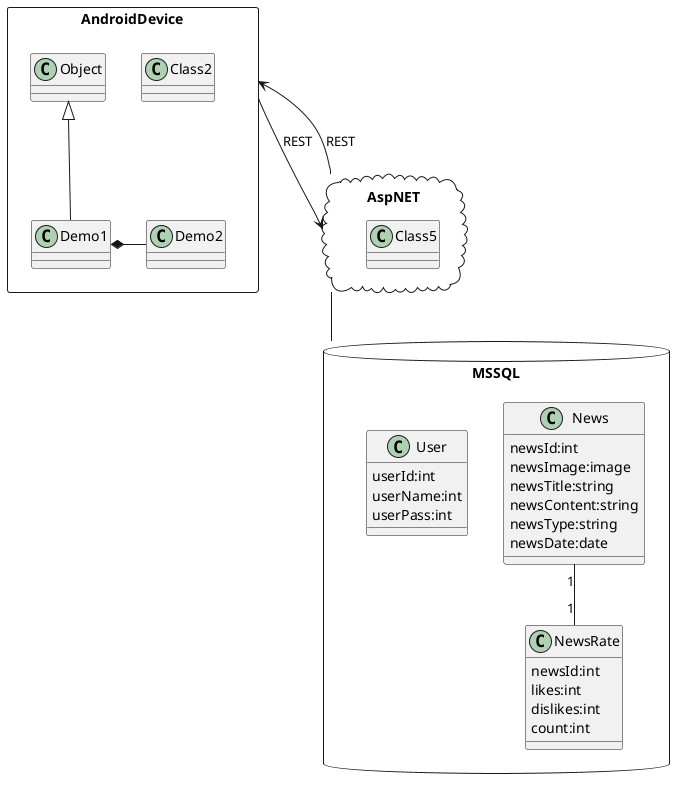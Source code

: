 
@startuml
package AndroidDevice <<Rectangle>> {
  class Class2
  Object <|-- Demo1
  Demo1 *- Demo2
}


AndroidDevice --> AspNET : REST
AndroidDevice <-- AspNET : REST

package AspNET <<Cloud>> {
  class Class5
}

AspNET -- MSSQL  

package MSSQL <<Database>> {
News "1" -- "1" NewsRate

  class News{
newsId:int
newsImage:image
newsTitle:string
newsContent:string
newsType:string
newsDate:date
}

class NewsRate{
newsId:int
likes:int
dislikes:int
count:int
}

class User{
userId:int
userName:int
userPass:int
}
}
@enduml

